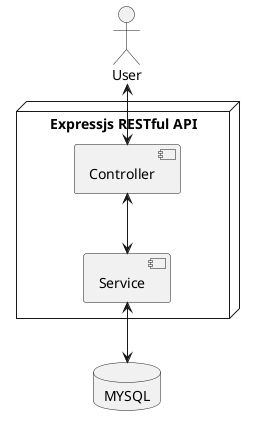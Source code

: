 @startuml

actor "User" as user
node "Expressjs RESTful API"{
    component "Controller" as controller
    component "Service" as service

}

database "MYSQL" as database

user <-->controller
controller <--> service
service <--> database

@enduml